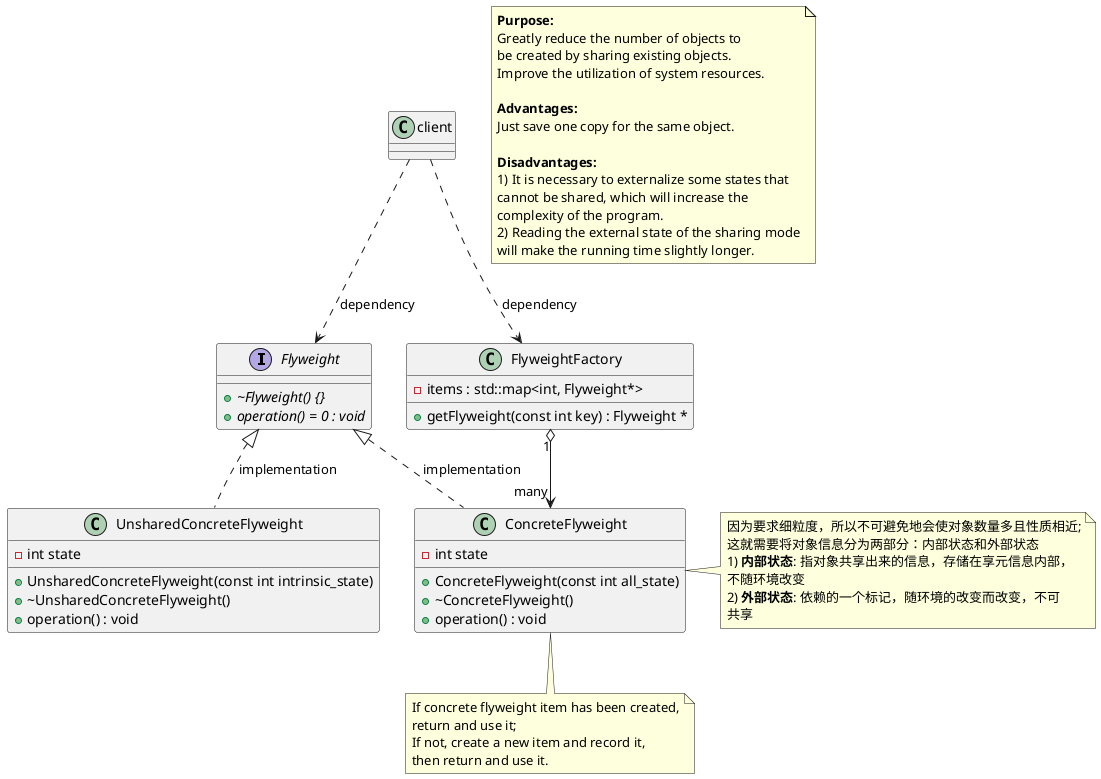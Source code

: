 @startuml FlyWeight

interface  Flyweight {
    + {abstract} ~Flyweight() {}
    + {abstract} operation() = 0 : void
}

class UnsharedConcreteFlyweight {
    - int state
    + UnsharedConcreteFlyweight(const int intrinsic_state)
    + ~UnsharedConcreteFlyweight()
    + operation() : void
}

class ConcreteFlyweight {
    - int state
    + ConcreteFlyweight(const int all_state)
    + ~ConcreteFlyweight()
    + operation() : void
}

class FlyweightFactory {
    - items : std::map<int, Flyweight*>
    + getFlyweight(const int key) : Flyweight *
}

UnsharedConcreteFlyweight .up.|> Flyweight : implementation
ConcreteFlyweight .up.|> Flyweight : implementation
FlyweightFactory "1" o--> "many" ConcreteFlyweight
client ..> FlyweightFactory : dependency
client ..> Flyweight : dependency

note as N1
    <b>Purpose:</b>
    Greatly reduce the number of objects to
    be created by sharing existing objects.
    Improve the utilization of system resources.

    <b>Advantages:</b>
    Just save one copy for the same object.

    <b>Disadvantages:</b>
    1) It is necessary to externalize some states that
    cannot be shared, which will increase the
    complexity of the program.
    2) Reading the external state of the sharing mode
    will make the running time slightly longer.
end note

note right of ConcreteFlyweight
    因为要求细粒度，所以不可避免地会使对象数量多且性质相近;
    这就需要将对象信息分为两部分：内部状态和外部状态
    1) <b>内部状态</b>: 指对象共享出来的信息，存储在享元信息内部，
    不随环境改变
    2) <b>外部状态</b>: 依赖的一个标记，随环境的改变而改变，不可
    共享
end note

note bottom of ConcreteFlyweight
    If concrete flyweight item has been created,
    return and use it;
    If not, create a new item and record it,
    then return and use it.
end note

@enduml